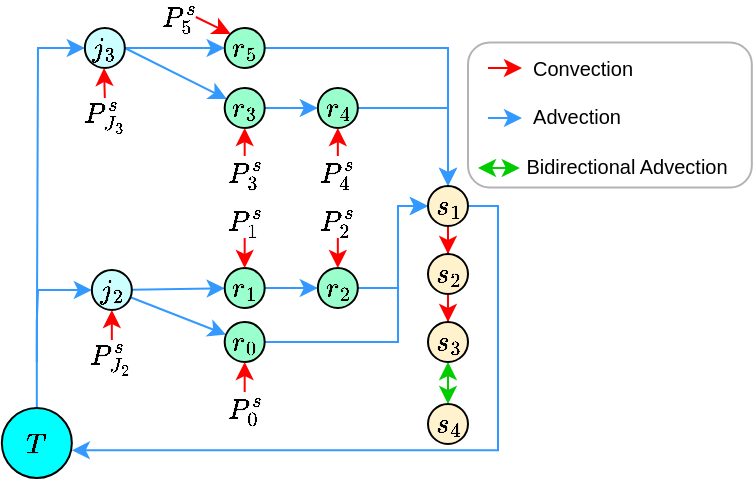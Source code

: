 <mxfile version="20.3.0" type="device"><diagram id="lHsWQbhUkj0UAs4tQTpq" name="Page-1"><mxGraphModel dx="702" dy="512" grid="1" gridSize="10" guides="1" tooltips="1" connect="1" arrows="1" fold="1" page="1" pageScale="1" pageWidth="850" pageHeight="1100" math="1" shadow="0"><root><mxCell id="0"/><mxCell id="1" parent="0"/><mxCell id="ExlEq9b7d4aNFl7eOzrV-4" style="edgeStyle=orthogonalEdgeStyle;rounded=0;orthogonalLoop=1;jettySize=auto;html=1;exitX=0.5;exitY=0;exitDx=0;exitDy=0;entryX=0;entryY=0.5;entryDx=0;entryDy=0;strokeColor=#3399FF;" edge="1" parent="1" source="ExlEq9b7d4aNFl7eOzrV-1" target="ExlEq9b7d4aNFl7eOzrV-3"><mxGeometry relative="1" as="geometry"><mxPoint x="239.42" y="634" as="sourcePoint"/><Array as="points"><mxPoint x="239" y="634"/><mxPoint x="240" y="634"/><mxPoint x="240" y="477"/></Array></mxGeometry></mxCell><mxCell id="ExlEq9b7d4aNFl7eOzrV-1" value="$$T$$" style="ellipse;whiteSpace=wrap;html=1;aspect=fixed;fillColor=#00FFFF;" vertex="1" parent="1"><mxGeometry x="221.92" y="657" width="35" height="35" as="geometry"/></mxCell><mxCell id="ExlEq9b7d4aNFl7eOzrV-55" style="edgeStyle=orthogonalEdgeStyle;rounded=0;orthogonalLoop=1;jettySize=auto;html=1;exitX=0.5;exitY=0;exitDx=0;exitDy=0;entryX=0;entryY=0.5;entryDx=0;entryDy=0;strokeColor=#3399FF;fontColor=#3399FF;" edge="1" parent="1" target="ExlEq9b7d4aNFl7eOzrV-2"><mxGeometry relative="1" as="geometry"><mxPoint x="239.42" y="634" as="sourcePoint"/><Array as="points"><mxPoint x="239" y="614"/><mxPoint x="240" y="614"/><mxPoint x="240" y="598"/></Array></mxGeometry></mxCell><mxCell id="ExlEq9b7d4aNFl7eOzrV-63" style="rounded=0;orthogonalLoop=1;jettySize=auto;html=1;strokeColor=#3399FF;fontColor=#3399FF;" edge="1" parent="1" source="ExlEq9b7d4aNFl7eOzrV-2" target="ExlEq9b7d4aNFl7eOzrV-56"><mxGeometry relative="1" as="geometry"/></mxCell><mxCell id="ExlEq9b7d4aNFl7eOzrV-65" style="edgeStyle=none;rounded=0;orthogonalLoop=1;jettySize=auto;html=1;strokeColor=#3399FF;fontColor=#3399FF;" edge="1" parent="1" source="ExlEq9b7d4aNFl7eOzrV-2" target="ExlEq9b7d4aNFl7eOzrV-57"><mxGeometry relative="1" as="geometry"/></mxCell><mxCell id="ExlEq9b7d4aNFl7eOzrV-2" value="$$j_2$$" style="ellipse;whiteSpace=wrap;html=1;aspect=fixed;fillColor=#CCFFFF;" vertex="1" parent="1"><mxGeometry x="266.92" y="588" width="20" height="20" as="geometry"/></mxCell><mxCell id="ExlEq9b7d4aNFl7eOzrV-158" style="edgeStyle=none;rounded=0;orthogonalLoop=1;jettySize=auto;html=1;exitX=1;exitY=0.5;exitDx=0;exitDy=0;strokeColor=#3399FF;fontColor=#3399FF;" edge="1" parent="1" source="ExlEq9b7d4aNFl7eOzrV-3" target="ExlEq9b7d4aNFl7eOzrV-137"><mxGeometry relative="1" as="geometry"/></mxCell><mxCell id="ExlEq9b7d4aNFl7eOzrV-160" style="edgeStyle=none;rounded=0;orthogonalLoop=1;jettySize=auto;html=1;exitX=1;exitY=0.5;exitDx=0;exitDy=0;strokeColor=#3399FF;fontColor=#3399FF;" edge="1" parent="1" source="ExlEq9b7d4aNFl7eOzrV-3" target="ExlEq9b7d4aNFl7eOzrV-136"><mxGeometry relative="1" as="geometry"/></mxCell><mxCell id="ExlEq9b7d4aNFl7eOzrV-3" value="$$j_3$$" style="ellipse;whiteSpace=wrap;html=1;aspect=fixed;fillColor=#CCFFFF;" vertex="1" parent="1"><mxGeometry x="263.42" y="467" width="20" height="20" as="geometry"/></mxCell><mxCell id="ExlEq9b7d4aNFl7eOzrV-177" style="edgeStyle=orthogonalEdgeStyle;rounded=0;orthogonalLoop=1;jettySize=auto;html=1;exitX=1;exitY=0.5;exitDx=0;exitDy=0;entryX=0;entryY=0.5;entryDx=0;entryDy=0;strokeColor=#3399FF;fontColor=#3399FF;" edge="1" parent="1" source="ExlEq9b7d4aNFl7eOzrV-56" target="ExlEq9b7d4aNFl7eOzrV-165"><mxGeometry relative="1" as="geometry"><Array as="points"><mxPoint x="420" y="624"/><mxPoint x="420" y="556"/></Array></mxGeometry></mxCell><mxCell id="ExlEq9b7d4aNFl7eOzrV-56" value="$$r_0$$" style="ellipse;whiteSpace=wrap;html=1;aspect=fixed;fillColor=#99FFCC;" vertex="1" parent="1"><mxGeometry x="333.34" y="614" width="20" height="20" as="geometry"/></mxCell><mxCell id="ExlEq9b7d4aNFl7eOzrV-64" style="edgeStyle=none;rounded=0;orthogonalLoop=1;jettySize=auto;html=1;strokeColor=#3399FF;fontColor=#3399FF;" edge="1" parent="1" source="ExlEq9b7d4aNFl7eOzrV-57" target="ExlEq9b7d4aNFl7eOzrV-58"><mxGeometry relative="1" as="geometry"/></mxCell><mxCell id="ExlEq9b7d4aNFl7eOzrV-57" value="$$r_1$$" style="ellipse;whiteSpace=wrap;html=1;aspect=fixed;fillColor=#99FFCC;" vertex="1" parent="1"><mxGeometry x="333.34" y="587" width="20" height="20" as="geometry"/></mxCell><mxCell id="ExlEq9b7d4aNFl7eOzrV-176" style="edgeStyle=orthogonalEdgeStyle;rounded=0;orthogonalLoop=1;jettySize=auto;html=1;exitX=1;exitY=0.5;exitDx=0;exitDy=0;entryX=0;entryY=0.5;entryDx=0;entryDy=0;strokeColor=#3399FF;fontColor=#3399FF;" edge="1" parent="1" source="ExlEq9b7d4aNFl7eOzrV-58" target="ExlEq9b7d4aNFl7eOzrV-165"><mxGeometry relative="1" as="geometry"><Array as="points"><mxPoint x="420" y="597"/><mxPoint x="420" y="556"/></Array></mxGeometry></mxCell><mxCell id="ExlEq9b7d4aNFl7eOzrV-58" value="$$r_2$$" style="ellipse;whiteSpace=wrap;html=1;aspect=fixed;fillColor=#99FFCC;" vertex="1" parent="1"><mxGeometry x="379.92" y="587" width="20" height="20" as="geometry"/></mxCell><mxCell id="ExlEq9b7d4aNFl7eOzrV-195" style="edgeStyle=none;rounded=0;orthogonalLoop=1;jettySize=auto;html=1;exitX=0.5;exitY=0;exitDx=0;exitDy=0;entryX=0.5;entryY=1;entryDx=0;entryDy=0;strokeColor=#FF0000;fontColor=#3399FF;startArrow=none;startFill=0;" edge="1" parent="1" source="ExlEq9b7d4aNFl7eOzrV-61" target="ExlEq9b7d4aNFl7eOzrV-2"><mxGeometry relative="1" as="geometry"/></mxCell><mxCell id="ExlEq9b7d4aNFl7eOzrV-61" value="&lt;span style=&quot;&quot;&gt;&lt;font style=&quot;font-size: 12px;&quot;&gt;$$P^s_{J_2}$$&lt;/font&gt;&lt;/span&gt;" style="rounded=0;whiteSpace=wrap;html=1;fontSize=11;fillColor=none;strokeColor=none;" vertex="1" parent="1"><mxGeometry x="268.42" y="623" width="17" height="17" as="geometry"/></mxCell><mxCell id="ExlEq9b7d4aNFl7eOzrV-190" style="edgeStyle=orthogonalEdgeStyle;rounded=0;orthogonalLoop=1;jettySize=auto;html=1;exitX=0.5;exitY=0;exitDx=0;exitDy=0;entryX=0.5;entryY=1;entryDx=0;entryDy=0;strokeColor=#FF0000;fontColor=#3399FF;startArrow=none;startFill=0;" edge="1" parent="1" source="ExlEq9b7d4aNFl7eOzrV-124" target="ExlEq9b7d4aNFl7eOzrV-56"><mxGeometry relative="1" as="geometry"/></mxCell><mxCell id="ExlEq9b7d4aNFl7eOzrV-124" value="&lt;span style=&quot;&quot;&gt;&lt;font style=&quot;font-size: 12px;&quot;&gt;$$P^s_{0}$$&lt;/font&gt;&lt;/span&gt;" style="rounded=0;whiteSpace=wrap;html=1;fontSize=11;fillColor=none;strokeColor=none;" vertex="1" parent="1"><mxGeometry x="334.84" y="649" width="17" height="17" as="geometry"/></mxCell><mxCell id="ExlEq9b7d4aNFl7eOzrV-174" style="edgeStyle=orthogonalEdgeStyle;rounded=0;orthogonalLoop=1;jettySize=auto;html=1;exitX=1;exitY=0.5;exitDx=0;exitDy=0;strokeColor=#3399FF;fontColor=#3399FF;" edge="1" parent="1" source="ExlEq9b7d4aNFl7eOzrV-136" target="ExlEq9b7d4aNFl7eOzrV-165"><mxGeometry relative="1" as="geometry"/></mxCell><mxCell id="ExlEq9b7d4aNFl7eOzrV-136" value="$$r_5$$" style="ellipse;whiteSpace=wrap;html=1;aspect=fixed;fillColor=#99FFCC;" vertex="1" parent="1"><mxGeometry x="333.34" y="467" width="20" height="20" as="geometry"/></mxCell><mxCell id="ExlEq9b7d4aNFl7eOzrV-159" style="edgeStyle=none;rounded=0;orthogonalLoop=1;jettySize=auto;html=1;exitX=1;exitY=0.5;exitDx=0;exitDy=0;strokeColor=#3399FF;fontColor=#3399FF;" edge="1" parent="1" source="ExlEq9b7d4aNFl7eOzrV-137" target="ExlEq9b7d4aNFl7eOzrV-138"><mxGeometry relative="1" as="geometry"/></mxCell><mxCell id="ExlEq9b7d4aNFl7eOzrV-137" value="$$r_3$$" style="ellipse;whiteSpace=wrap;html=1;aspect=fixed;fillColor=#99FFCC;" vertex="1" parent="1"><mxGeometry x="333.34" y="497" width="20" height="20" as="geometry"/></mxCell><mxCell id="ExlEq9b7d4aNFl7eOzrV-175" style="edgeStyle=orthogonalEdgeStyle;rounded=0;orthogonalLoop=1;jettySize=auto;html=1;exitX=1;exitY=0.5;exitDx=0;exitDy=0;strokeColor=#3399FF;fontColor=#3399FF;" edge="1" parent="1" source="ExlEq9b7d4aNFl7eOzrV-138" target="ExlEq9b7d4aNFl7eOzrV-165"><mxGeometry relative="1" as="geometry"/></mxCell><mxCell id="ExlEq9b7d4aNFl7eOzrV-138" value="$$r_4$$" style="ellipse;whiteSpace=wrap;html=1;aspect=fixed;fillColor=#99FFCC;" vertex="1" parent="1"><mxGeometry x="379.92" y="497" width="20" height="20" as="geometry"/></mxCell><mxCell id="ExlEq9b7d4aNFl7eOzrV-187" style="edgeStyle=orthogonalEdgeStyle;rounded=0;orthogonalLoop=1;jettySize=auto;html=1;exitX=0.5;exitY=1;exitDx=0;exitDy=0;entryX=0.5;entryY=0;entryDx=0;entryDy=0;strokeColor=#FF0000;fontColor=#3399FF;startArrow=none;startFill=0;" edge="1" parent="1" source="ExlEq9b7d4aNFl7eOzrV-139" target="ExlEq9b7d4aNFl7eOzrV-57"><mxGeometry relative="1" as="geometry"/></mxCell><mxCell id="ExlEq9b7d4aNFl7eOzrV-139" value="&lt;span style=&quot;&quot;&gt;&lt;font style=&quot;font-size: 12px;&quot;&gt;$$P^s_{1}$$&lt;/font&gt;&lt;/span&gt;" style="rounded=0;whiteSpace=wrap;html=1;fontSize=11;fillColor=none;strokeColor=none;" vertex="1" parent="1"><mxGeometry x="334.84" y="555" width="17" height="17" as="geometry"/></mxCell><mxCell id="ExlEq9b7d4aNFl7eOzrV-188" style="edgeStyle=orthogonalEdgeStyle;rounded=0;orthogonalLoop=1;jettySize=auto;html=1;exitX=0.5;exitY=1;exitDx=0;exitDy=0;entryX=0.5;entryY=0;entryDx=0;entryDy=0;strokeColor=#FF0000;fontColor=#3399FF;startArrow=none;startFill=0;" edge="1" parent="1" source="ExlEq9b7d4aNFl7eOzrV-141" target="ExlEq9b7d4aNFl7eOzrV-58"><mxGeometry relative="1" as="geometry"/></mxCell><mxCell id="ExlEq9b7d4aNFl7eOzrV-141" value="&lt;span style=&quot;&quot;&gt;&lt;font style=&quot;font-size: 12px;&quot;&gt;$$P^s_{2}$$&lt;/font&gt;&lt;/span&gt;" style="rounded=0;whiteSpace=wrap;html=1;fontSize=11;fillColor=none;strokeColor=none;" vertex="1" parent="1"><mxGeometry x="381.42" y="555" width="17" height="17" as="geometry"/></mxCell><mxCell id="ExlEq9b7d4aNFl7eOzrV-185" style="edgeStyle=orthogonalEdgeStyle;rounded=0;orthogonalLoop=1;jettySize=auto;html=1;exitX=0.5;exitY=0;exitDx=0;exitDy=0;entryX=0.5;entryY=1;entryDx=0;entryDy=0;strokeColor=#FF0000;fontColor=#3399FF;startArrow=none;startFill=0;" edge="1" parent="1" source="ExlEq9b7d4aNFl7eOzrV-149" target="ExlEq9b7d4aNFl7eOzrV-137"><mxGeometry relative="1" as="geometry"/></mxCell><mxCell id="ExlEq9b7d4aNFl7eOzrV-149" value="&lt;span style=&quot;&quot;&gt;&lt;font style=&quot;font-size: 12px;&quot;&gt;$$P^s_{3}$$&lt;/font&gt;&lt;/span&gt;" style="rounded=0;whiteSpace=wrap;html=1;fontSize=11;fillColor=none;strokeColor=none;" vertex="1" parent="1"><mxGeometry x="334.84" y="531" width="17" height="17" as="geometry"/></mxCell><mxCell id="ExlEq9b7d4aNFl7eOzrV-186" style="edgeStyle=orthogonalEdgeStyle;rounded=0;orthogonalLoop=1;jettySize=auto;html=1;exitX=0.5;exitY=0;exitDx=0;exitDy=0;entryX=0.5;entryY=1;entryDx=0;entryDy=0;strokeColor=#FF0000;fontColor=#3399FF;startArrow=none;startFill=0;" edge="1" parent="1" source="ExlEq9b7d4aNFl7eOzrV-151" target="ExlEq9b7d4aNFl7eOzrV-138"><mxGeometry relative="1" as="geometry"/></mxCell><mxCell id="ExlEq9b7d4aNFl7eOzrV-151" value="&lt;span style=&quot;&quot;&gt;&lt;font style=&quot;font-size: 12px;&quot;&gt;$$P^s_{4}$$&lt;/font&gt;&lt;/span&gt;" style="rounded=0;whiteSpace=wrap;html=1;fontSize=11;fillColor=none;strokeColor=none;" vertex="1" parent="1"><mxGeometry x="381.42" y="531" width="17" height="17" as="geometry"/></mxCell><mxCell id="ExlEq9b7d4aNFl7eOzrV-184" style="edgeStyle=orthogonalEdgeStyle;rounded=0;orthogonalLoop=1;jettySize=auto;html=1;exitX=0.5;exitY=0;exitDx=0;exitDy=0;strokeColor=#FF0000;fontColor=#3399FF;startArrow=none;startFill=0;" edge="1" parent="1" source="ExlEq9b7d4aNFl7eOzrV-156"><mxGeometry relative="1" as="geometry"><mxPoint x="273" y="487" as="targetPoint"/></mxGeometry></mxCell><mxCell id="ExlEq9b7d4aNFl7eOzrV-156" value="&lt;span style=&quot;&quot;&gt;&lt;font style=&quot;font-size: 12px;&quot;&gt;$$P^s_{J_3}$$&lt;/font&gt;&lt;/span&gt;" style="rounded=0;whiteSpace=wrap;html=1;fontSize=11;fillColor=none;strokeColor=none;" vertex="1" parent="1"><mxGeometry x="264.92" y="502" width="17" height="17" as="geometry"/></mxCell><mxCell id="ExlEq9b7d4aNFl7eOzrV-194" style="rounded=0;orthogonalLoop=1;jettySize=auto;html=1;exitX=1;exitY=0.5;exitDx=0;exitDy=0;entryX=0;entryY=0;entryDx=0;entryDy=0;strokeColor=#FF0000;fontColor=#3399FF;startArrow=none;startFill=0;" edge="1" parent="1" source="ExlEq9b7d4aNFl7eOzrV-163" target="ExlEq9b7d4aNFl7eOzrV-136"><mxGeometry relative="1" as="geometry"/></mxCell><mxCell id="ExlEq9b7d4aNFl7eOzrV-163" value="&lt;span style=&quot;&quot;&gt;&lt;font style=&quot;font-size: 12px;&quot;&gt;$$P^s_{5}$$&lt;/font&gt;&lt;/span&gt;" style="rounded=0;whiteSpace=wrap;html=1;fontSize=11;fillColor=none;strokeColor=none;" vertex="1" parent="1"><mxGeometry x="301.92" y="453" width="17" height="17" as="geometry"/></mxCell><mxCell id="ExlEq9b7d4aNFl7eOzrV-178" style="edgeStyle=orthogonalEdgeStyle;rounded=0;orthogonalLoop=1;jettySize=auto;html=1;exitX=0.5;exitY=1;exitDx=0;exitDy=0;strokeColor=#FF0000;fontColor=#3399FF;" edge="1" parent="1" source="ExlEq9b7d4aNFl7eOzrV-165" target="ExlEq9b7d4aNFl7eOzrV-171"><mxGeometry relative="1" as="geometry"/></mxCell><mxCell id="ExlEq9b7d4aNFl7eOzrV-196" style="edgeStyle=orthogonalEdgeStyle;rounded=0;orthogonalLoop=1;jettySize=auto;html=1;exitX=1;exitY=0.5;exitDx=0;exitDy=0;strokeColor=#3399FF;fontColor=#3399FF;startArrow=none;startFill=0;entryX=1;entryY=0.604;entryDx=0;entryDy=0;entryPerimeter=0;" edge="1" parent="1" source="ExlEq9b7d4aNFl7eOzrV-165" target="ExlEq9b7d4aNFl7eOzrV-1"><mxGeometry relative="1" as="geometry"><mxPoint x="460" y="700" as="targetPoint"/><Array as="points"><mxPoint x="470" y="556"/><mxPoint x="470" y="678"/></Array></mxGeometry></mxCell><mxCell id="ExlEq9b7d4aNFl7eOzrV-165" value="$$s_1$$" style="ellipse;whiteSpace=wrap;html=1;aspect=fixed;fillColor=#FFF2CC;" vertex="1" parent="1"><mxGeometry x="435" y="546" width="20" height="20" as="geometry"/></mxCell><mxCell id="ExlEq9b7d4aNFl7eOzrV-179" style="edgeStyle=orthogonalEdgeStyle;rounded=0;orthogonalLoop=1;jettySize=auto;html=1;exitX=0.5;exitY=1;exitDx=0;exitDy=0;strokeColor=#FF0000;fontColor=#3399FF;" edge="1" parent="1" source="ExlEq9b7d4aNFl7eOzrV-171" target="ExlEq9b7d4aNFl7eOzrV-172"><mxGeometry relative="1" as="geometry"/></mxCell><mxCell id="ExlEq9b7d4aNFl7eOzrV-171" value="$$s_2$$" style="ellipse;whiteSpace=wrap;html=1;aspect=fixed;fillColor=#FFF2CC;" vertex="1" parent="1"><mxGeometry x="435.0" y="580" width="20" height="20" as="geometry"/></mxCell><mxCell id="ExlEq9b7d4aNFl7eOzrV-180" style="edgeStyle=orthogonalEdgeStyle;rounded=0;orthogonalLoop=1;jettySize=auto;html=1;exitX=0.5;exitY=1;exitDx=0;exitDy=0;strokeColor=#00CC00;fontColor=#3399FF;startArrow=classic;startFill=1;" edge="1" parent="1" source="ExlEq9b7d4aNFl7eOzrV-172" target="ExlEq9b7d4aNFl7eOzrV-173"><mxGeometry relative="1" as="geometry"/></mxCell><mxCell id="ExlEq9b7d4aNFl7eOzrV-172" value="$$s_3$$" style="ellipse;whiteSpace=wrap;html=1;aspect=fixed;fillColor=#FFF2CC;" vertex="1" parent="1"><mxGeometry x="435" y="614" width="20" height="20" as="geometry"/></mxCell><mxCell id="ExlEq9b7d4aNFl7eOzrV-173" value="$$s_4$$" style="ellipse;whiteSpace=wrap;html=1;aspect=fixed;fillColor=#FFF2CC;" vertex="1" parent="1"><mxGeometry x="435.0" y="655" width="20" height="20" as="geometry"/></mxCell><mxCell id="b6YLf19Lmwe1Y5zMY7KW-92" value="" style="endArrow=classic;html=1;rounded=0;strokeColor=#FF0000;strokeWidth=1;fontSize=14;fontColor=#000000;" parent="1" edge="1"><mxGeometry width="50" height="50" relative="1" as="geometry"><mxPoint x="464.99" y="487" as="sourcePoint"/><mxPoint x="481.99" y="487" as="targetPoint"/></mxGeometry></mxCell><mxCell id="b6YLf19Lmwe1Y5zMY7KW-93" value="&lt;font style=&quot;font-size: 10px;&quot;&gt;Convection&lt;/font&gt;" style="text;html=1;align=center;verticalAlign=middle;resizable=0;points=[];autosize=1;strokeColor=none;fillColor=none;fontSize=14;fontColor=#000000;" parent="1" vertex="1"><mxGeometry x="476.91" y="471" width="70" height="30" as="geometry"/></mxCell><mxCell id="b6YLf19Lmwe1Y5zMY7KW-94" value="" style="endArrow=classic;html=1;rounded=0;strokeColor=#3399FF;strokeWidth=1;fontSize=14;fontColor=#000000;entryX=0.001;entryY=0.667;entryDx=0;entryDy=0;entryPerimeter=0;" parent="1" edge="1"><mxGeometry width="50" height="50" relative="1" as="geometry"><mxPoint x="464.99" y="512" as="sourcePoint"/><mxPoint x="481.98" y="512.01" as="targetPoint"/></mxGeometry></mxCell><mxCell id="b6YLf19Lmwe1Y5zMY7KW-95" value="&lt;font style=&quot;font-size: 10px;&quot;&gt;Advection&lt;/font&gt;" style="text;html=1;align=center;verticalAlign=middle;resizable=0;points=[];autosize=1;strokeColor=none;fillColor=none;fontSize=14;fontColor=#000000;" parent="1" vertex="1"><mxGeometry x="473.91" y="495" width="70" height="30" as="geometry"/></mxCell><mxCell id="b6YLf19Lmwe1Y5zMY7KW-96" value="" style="endArrow=classic;html=1;rounded=0;strokeColor=#00CC00;strokeWidth=1;fontSize=14;fontColor=#000000;startArrow=classic;startFill=1;" parent="1" edge="1"><mxGeometry width="50" height="50" relative="1" as="geometry"><mxPoint x="460" y="537" as="sourcePoint"/><mxPoint x="480.91" y="537.0" as="targetPoint"/></mxGeometry></mxCell><mxCell id="b6YLf19Lmwe1Y5zMY7KW-97" value="&lt;font style=&quot;font-size: 10px;&quot;&gt;Bidirectional Advection&lt;/font&gt;" style="text;html=1;align=center;verticalAlign=middle;resizable=0;points=[];autosize=1;strokeColor=none;fillColor=none;fontSize=16;fontColor=#000000;" parent="1" vertex="1"><mxGeometry x="473.91" y="519" width="120" height="30" as="geometry"/></mxCell><mxCell id="b6YLf19Lmwe1Y5zMY7KW-98" value="" style="rounded=1;whiteSpace=wrap;html=1;strokeWidth=1;fontSize=16;fontColor=#000000;fillColor=none;strokeColor=#B3B3B3;" parent="1" vertex="1"><mxGeometry x="455" y="474.25" width="141.91" height="72.5" as="geometry"/></mxCell></root></mxGraphModel></diagram></mxfile>